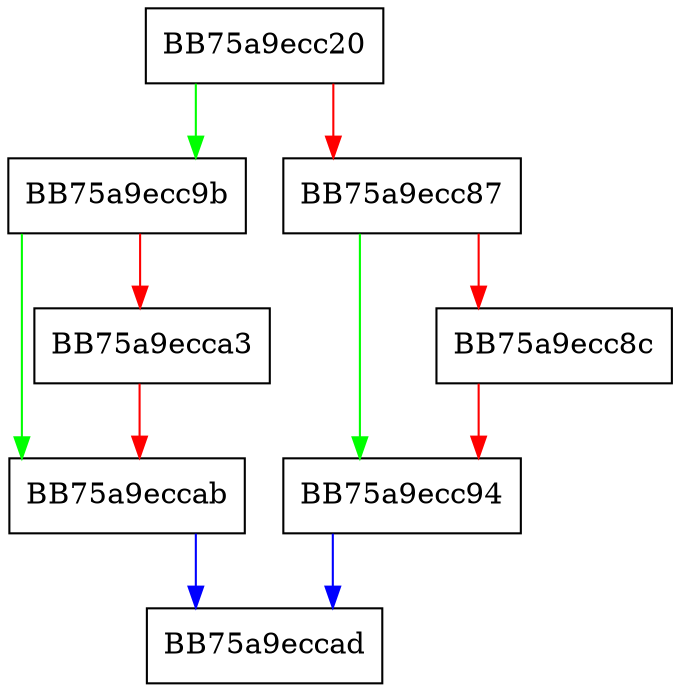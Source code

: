 digraph OnKeyCreate {
  node [shape="box"];
  graph [splines=ortho];
  BB75a9ecc20 -> BB75a9ecc9b [color="green"];
  BB75a9ecc20 -> BB75a9ecc87 [color="red"];
  BB75a9ecc87 -> BB75a9ecc94 [color="green"];
  BB75a9ecc87 -> BB75a9ecc8c [color="red"];
  BB75a9ecc8c -> BB75a9ecc94 [color="red"];
  BB75a9ecc94 -> BB75a9eccad [color="blue"];
  BB75a9ecc9b -> BB75a9eccab [color="green"];
  BB75a9ecc9b -> BB75a9ecca3 [color="red"];
  BB75a9ecca3 -> BB75a9eccab [color="red"];
  BB75a9eccab -> BB75a9eccad [color="blue"];
}